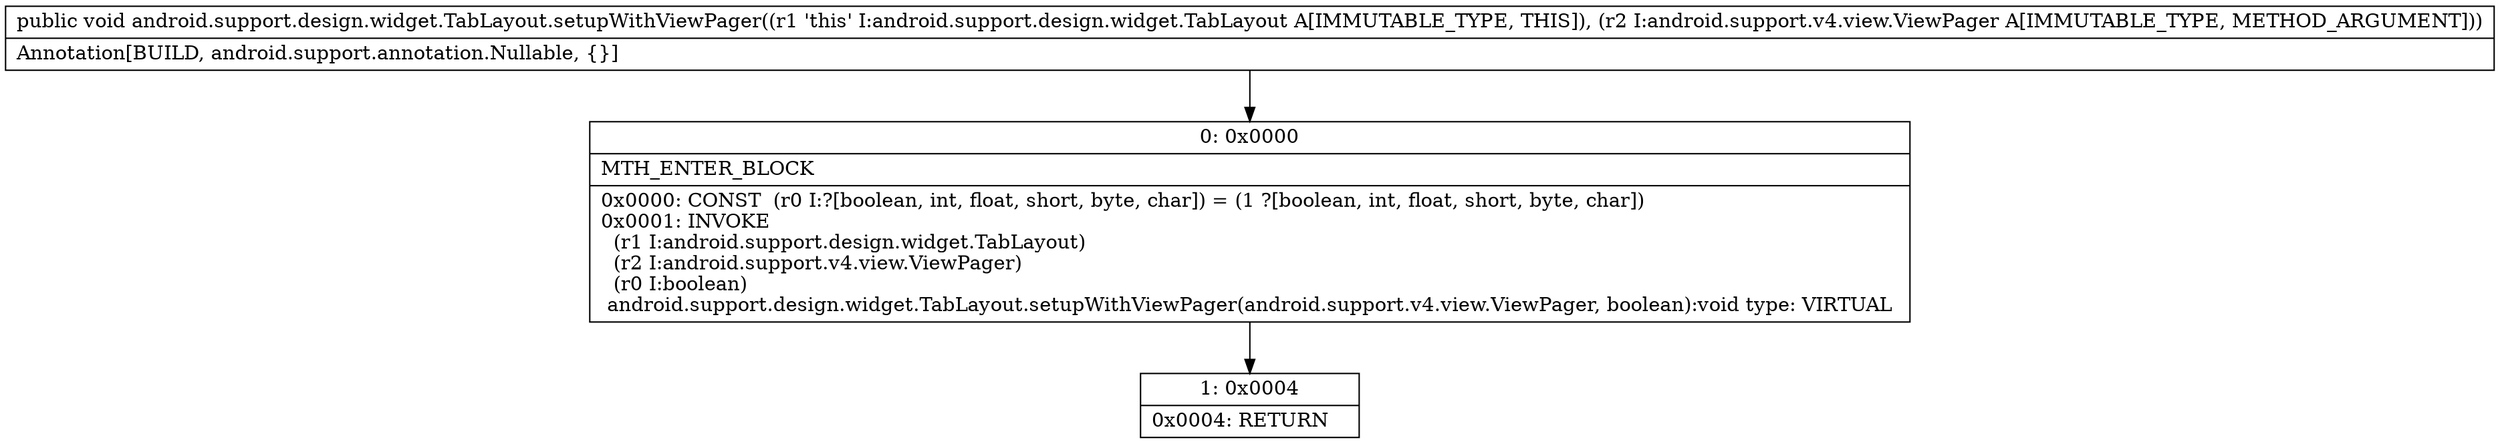 digraph "CFG forandroid.support.design.widget.TabLayout.setupWithViewPager(Landroid\/support\/v4\/view\/ViewPager;)V" {
Node_0 [shape=record,label="{0\:\ 0x0000|MTH_ENTER_BLOCK\l|0x0000: CONST  (r0 I:?[boolean, int, float, short, byte, char]) = (1 ?[boolean, int, float, short, byte, char]) \l0x0001: INVOKE  \l  (r1 I:android.support.design.widget.TabLayout)\l  (r2 I:android.support.v4.view.ViewPager)\l  (r0 I:boolean)\l android.support.design.widget.TabLayout.setupWithViewPager(android.support.v4.view.ViewPager, boolean):void type: VIRTUAL \l}"];
Node_1 [shape=record,label="{1\:\ 0x0004|0x0004: RETURN   \l}"];
MethodNode[shape=record,label="{public void android.support.design.widget.TabLayout.setupWithViewPager((r1 'this' I:android.support.design.widget.TabLayout A[IMMUTABLE_TYPE, THIS]), (r2 I:android.support.v4.view.ViewPager A[IMMUTABLE_TYPE, METHOD_ARGUMENT]))  | Annotation[BUILD, android.support.annotation.Nullable, \{\}]\l}"];
MethodNode -> Node_0;
Node_0 -> Node_1;
}

